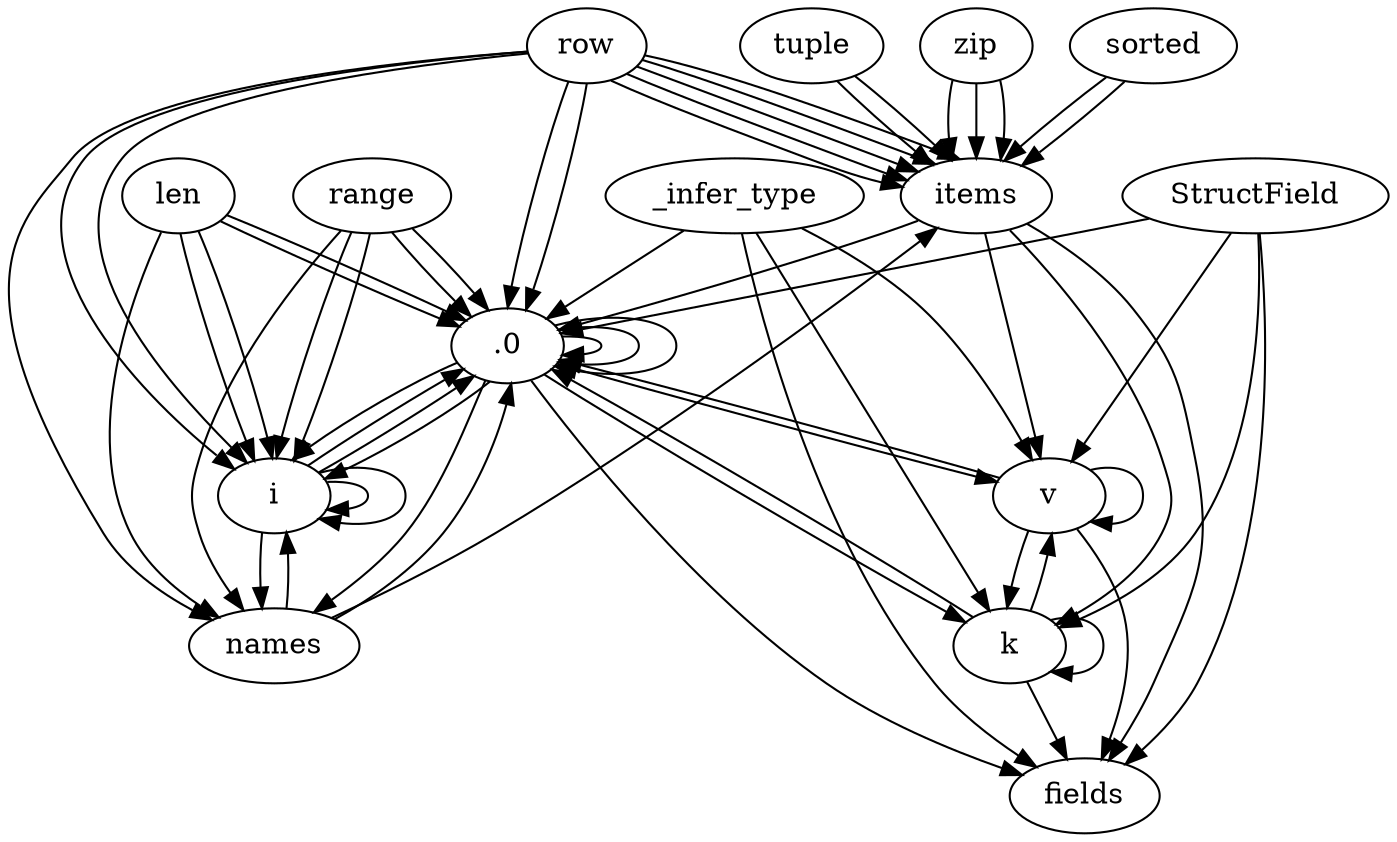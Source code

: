 digraph {sorted->items
row->items
row->items
tuple->items
zip->items
row->items
tuple->items
zip->items
.0->.0
len->.0
range->.0
i->.0
row->.0
len->i
range->i
.0->i
i->i
row->i
len->names
range->names
.0->names
i->names
row->names
.0->.0
len->.0
range->.0
i->.0
row->.0
names->.0
len->i
range->i
.0->i
i->i
row->i
names->i
row->items
zip->items
names->items
sorted->items
row->items
.0->.0
v->.0
items->.0
_infer_type->.0
k->.0
StructField->.0
.0->k
v->k
items->k
_infer_type->k
k->k
StructField->k
.0->v
v->v
items->v
_infer_type->v
k->v
StructField->v
items->fields
.0->fields
_infer_type->fields
v->fields
k->fields
StructField->fields
}